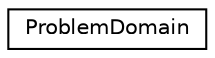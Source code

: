 digraph "Graphical Class Hierarchy"
{
  edge [fontname="Helvetica",fontsize="10",labelfontname="Helvetica",labelfontsize="10"];
  node [fontname="Helvetica",fontsize="10",shape=record];
  rankdir="LR";
  Node0 [label="ProblemDomain",height=0.2,width=0.4,color="black", fillcolor="white", style="filled",URL="$classProblemDomain.html",tooltip="A class to facilitate interaction with physical boundary conditions. "];
}
